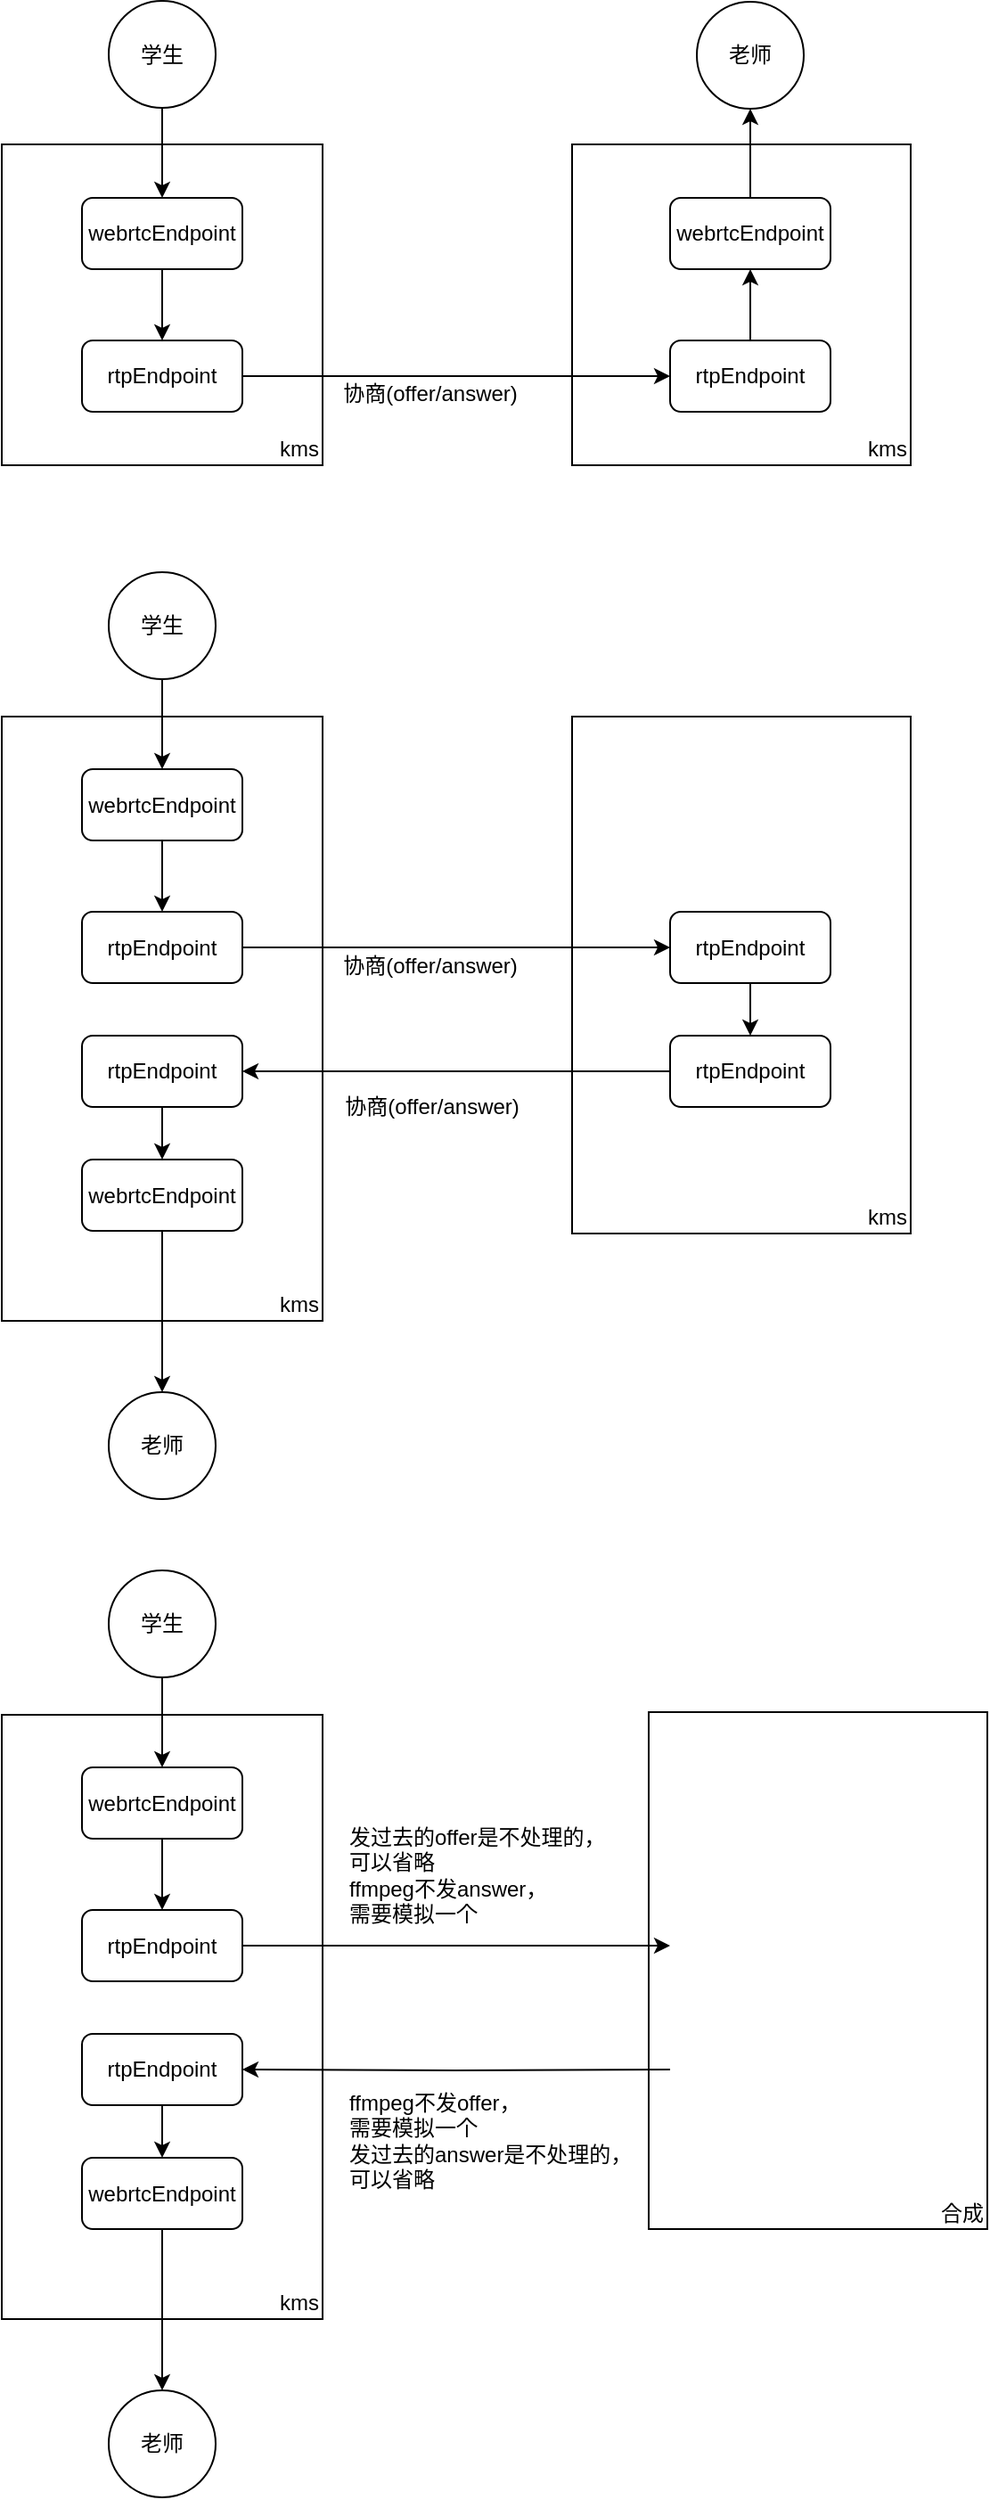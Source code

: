<mxfile pages="1" version="11.2.5" type="github"><diagram id="U4SHj_0k7V7KLQcCqOva" name="Page-1"><mxGraphModel dx="1137" dy="674" grid="1" gridSize="10" guides="1" tooltips="1" connect="1" arrows="1" fold="1" page="1" pageScale="1" pageWidth="827" pageHeight="1169" math="0" shadow="0"><root><mxCell id="0"/><mxCell id="1" parent="0"/><mxCell id="3msO3FgZaBANTKlcO5jD-1" value="kms" style="rounded=0;whiteSpace=wrap;html=1;fillColor=none;align=right;verticalAlign=bottom;" vertex="1" parent="1"><mxGeometry x="120" y="120" width="180" height="180" as="geometry"/></mxCell><mxCell id="3msO3FgZaBANTKlcO5jD-2" value="kms" style="rounded=0;whiteSpace=wrap;html=1;fillColor=none;align=right;verticalAlign=bottom;" vertex="1" parent="1"><mxGeometry x="440" y="120" width="190" height="180" as="geometry"/></mxCell><mxCell id="3msO3FgZaBANTKlcO5jD-8" style="edgeStyle=orthogonalEdgeStyle;rounded=0;orthogonalLoop=1;jettySize=auto;html=1;" edge="1" parent="1" source="3msO3FgZaBANTKlcO5jD-3" target="3msO3FgZaBANTKlcO5jD-5"><mxGeometry relative="1" as="geometry"/></mxCell><mxCell id="3msO3FgZaBANTKlcO5jD-3" value="学生" style="ellipse;whiteSpace=wrap;html=1;aspect=fixed;" vertex="1" parent="1"><mxGeometry x="180" y="39.5" width="60" height="60" as="geometry"/></mxCell><mxCell id="3msO3FgZaBANTKlcO5jD-4" value="老师" style="ellipse;whiteSpace=wrap;html=1;aspect=fixed;" vertex="1" parent="1"><mxGeometry x="510" y="40" width="60" height="60" as="geometry"/></mxCell><mxCell id="3msO3FgZaBANTKlcO5jD-14" style="edgeStyle=orthogonalEdgeStyle;rounded=0;orthogonalLoop=1;jettySize=auto;html=1;" edge="1" parent="1" source="3msO3FgZaBANTKlcO5jD-7" target="3msO3FgZaBANTKlcO5jD-4"><mxGeometry relative="1" as="geometry"/></mxCell><mxCell id="3msO3FgZaBANTKlcO5jD-7" value="&lt;span style=&quot;white-space: normal&quot;&gt;webrtcEndpoint&lt;/span&gt;" style="rounded=1;whiteSpace=wrap;html=1;fillColor=none;" vertex="1" parent="1"><mxGeometry x="495" y="150" width="90" height="40" as="geometry"/></mxCell><mxCell id="3msO3FgZaBANTKlcO5jD-12" style="edgeStyle=orthogonalEdgeStyle;rounded=0;orthogonalLoop=1;jettySize=auto;html=1;" edge="1" parent="1" source="3msO3FgZaBANTKlcO5jD-9" target="3msO3FgZaBANTKlcO5jD-10"><mxGeometry relative="1" as="geometry"><mxPoint x="440" y="360" as="targetPoint"/></mxGeometry></mxCell><mxCell id="3msO3FgZaBANTKlcO5jD-15" value="协商(offer/answer)" style="text;html=1;resizable=0;points=[];align=center;verticalAlign=middle;labelBackgroundColor=#ffffff;" vertex="1" connectable="0" parent="3msO3FgZaBANTKlcO5jD-12"><mxGeometry x="-0.17" y="-1" relative="1" as="geometry"><mxPoint x="5.5" y="9" as="offset"/></mxGeometry></mxCell><mxCell id="3msO3FgZaBANTKlcO5jD-9" value="rtpEndpoint" style="rounded=1;whiteSpace=wrap;html=1;fillColor=none;" vertex="1" parent="1"><mxGeometry x="165" y="230" width="90" height="40" as="geometry"/></mxCell><mxCell id="3msO3FgZaBANTKlcO5jD-13" style="edgeStyle=orthogonalEdgeStyle;rounded=0;orthogonalLoop=1;jettySize=auto;html=1;entryX=0.5;entryY=1;entryDx=0;entryDy=0;" edge="1" parent="1" source="3msO3FgZaBANTKlcO5jD-10" target="3msO3FgZaBANTKlcO5jD-7"><mxGeometry relative="1" as="geometry"/></mxCell><mxCell id="3msO3FgZaBANTKlcO5jD-10" value="&lt;span style=&quot;white-space: normal&quot;&gt;rtpEndpoint&lt;/span&gt;" style="rounded=1;whiteSpace=wrap;html=1;fillColor=none;" vertex="1" parent="1"><mxGeometry x="495" y="230" width="90" height="40" as="geometry"/></mxCell><mxCell id="3msO3FgZaBANTKlcO5jD-11" style="edgeStyle=orthogonalEdgeStyle;rounded=0;orthogonalLoop=1;jettySize=auto;html=1;" edge="1" parent="1" source="3msO3FgZaBANTKlcO5jD-5" target="3msO3FgZaBANTKlcO5jD-9"><mxGeometry relative="1" as="geometry"/></mxCell><mxCell id="3msO3FgZaBANTKlcO5jD-5" value="webrtcEndpoint" style="rounded=1;whiteSpace=wrap;html=1;fillColor=none;" vertex="1" parent="1"><mxGeometry x="165" y="150" width="90" height="40" as="geometry"/></mxCell><mxCell id="3msO3FgZaBANTKlcO5jD-16" value="kms" style="rounded=0;whiteSpace=wrap;html=1;fillColor=none;align=right;verticalAlign=bottom;" vertex="1" parent="1"><mxGeometry x="120" y="441" width="180" height="339" as="geometry"/></mxCell><mxCell id="3msO3FgZaBANTKlcO5jD-17" value="kms" style="rounded=0;whiteSpace=wrap;html=1;fillColor=none;align=right;verticalAlign=bottom;" vertex="1" parent="1"><mxGeometry x="440" y="441" width="190" height="290" as="geometry"/></mxCell><mxCell id="3msO3FgZaBANTKlcO5jD-18" style="edgeStyle=orthogonalEdgeStyle;rounded=0;orthogonalLoop=1;jettySize=auto;html=1;" edge="1" parent="1" source="3msO3FgZaBANTKlcO5jD-19" target="3msO3FgZaBANTKlcO5jD-29"><mxGeometry relative="1" as="geometry"/></mxCell><mxCell id="3msO3FgZaBANTKlcO5jD-19" value="学生" style="ellipse;whiteSpace=wrap;html=1;aspect=fixed;" vertex="1" parent="1"><mxGeometry x="180" y="360" width="60" height="60" as="geometry"/></mxCell><mxCell id="3msO3FgZaBANTKlcO5jD-23" style="edgeStyle=orthogonalEdgeStyle;rounded=0;orthogonalLoop=1;jettySize=auto;html=1;" edge="1" parent="1" source="3msO3FgZaBANTKlcO5jD-25" target="3msO3FgZaBANTKlcO5jD-27"><mxGeometry relative="1" as="geometry"><mxPoint x="440" y="680.5" as="targetPoint"/></mxGeometry></mxCell><mxCell id="3msO3FgZaBANTKlcO5jD-24" value="协商(offer/answer)" style="text;html=1;resizable=0;points=[];align=center;verticalAlign=middle;labelBackgroundColor=#ffffff;" vertex="1" connectable="0" parent="3msO3FgZaBANTKlcO5jD-23"><mxGeometry x="-0.17" y="-1" relative="1" as="geometry"><mxPoint x="5.5" y="9" as="offset"/></mxGeometry></mxCell><mxCell id="3msO3FgZaBANTKlcO5jD-25" value="rtpEndpoint" style="rounded=1;whiteSpace=wrap;html=1;fillColor=none;" vertex="1" parent="1"><mxGeometry x="165" y="550.5" width="90" height="40" as="geometry"/></mxCell><mxCell id="3msO3FgZaBANTKlcO5jD-31" style="edgeStyle=orthogonalEdgeStyle;rounded=0;orthogonalLoop=1;jettySize=auto;html=1;" edge="1" parent="1" source="3msO3FgZaBANTKlcO5jD-27" target="3msO3FgZaBANTKlcO5jD-30"><mxGeometry relative="1" as="geometry"/></mxCell><mxCell id="3msO3FgZaBANTKlcO5jD-27" value="&lt;span style=&quot;white-space: normal&quot;&gt;rtpEndpoint&lt;/span&gt;" style="rounded=1;whiteSpace=wrap;html=1;fillColor=none;" vertex="1" parent="1"><mxGeometry x="495" y="550.5" width="90" height="40" as="geometry"/></mxCell><mxCell id="3msO3FgZaBANTKlcO5jD-28" style="edgeStyle=orthogonalEdgeStyle;rounded=0;orthogonalLoop=1;jettySize=auto;html=1;" edge="1" parent="1" source="3msO3FgZaBANTKlcO5jD-29" target="3msO3FgZaBANTKlcO5jD-25"><mxGeometry relative="1" as="geometry"/></mxCell><mxCell id="3msO3FgZaBANTKlcO5jD-29" value="webrtcEndpoint" style="rounded=1;whiteSpace=wrap;html=1;fillColor=none;" vertex="1" parent="1"><mxGeometry x="165" y="470.5" width="90" height="40" as="geometry"/></mxCell><mxCell id="3msO3FgZaBANTKlcO5jD-33" style="edgeStyle=orthogonalEdgeStyle;rounded=0;orthogonalLoop=1;jettySize=auto;html=1;" edge="1" parent="1" source="3msO3FgZaBANTKlcO5jD-30" target="3msO3FgZaBANTKlcO5jD-32"><mxGeometry relative="1" as="geometry"/></mxCell><mxCell id="3msO3FgZaBANTKlcO5jD-38" value="协商(offer/answer)" style="text;html=1;resizable=0;points=[];align=center;verticalAlign=middle;labelBackgroundColor=#ffffff;" vertex="1" connectable="0" parent="3msO3FgZaBANTKlcO5jD-33"><mxGeometry x="0.147" y="-2" relative="1" as="geometry"><mxPoint x="3" y="22" as="offset"/></mxGeometry></mxCell><mxCell id="3msO3FgZaBANTKlcO5jD-30" value="&lt;span style=&quot;white-space: normal&quot;&gt;rtpEndpoint&lt;/span&gt;" style="rounded=1;whiteSpace=wrap;html=1;fillColor=none;" vertex="1" parent="1"><mxGeometry x="495" y="620" width="90" height="40" as="geometry"/></mxCell><mxCell id="3msO3FgZaBANTKlcO5jD-35" style="edgeStyle=orthogonalEdgeStyle;rounded=0;orthogonalLoop=1;jettySize=auto;html=1;" edge="1" parent="1" source="3msO3FgZaBANTKlcO5jD-32" target="3msO3FgZaBANTKlcO5jD-34"><mxGeometry relative="1" as="geometry"/></mxCell><mxCell id="3msO3FgZaBANTKlcO5jD-32" value="&lt;span style=&quot;white-space: normal&quot;&gt;rtpEndpoint&lt;/span&gt;" style="rounded=1;whiteSpace=wrap;html=1;fillColor=none;" vertex="1" parent="1"><mxGeometry x="165" y="620" width="90" height="40" as="geometry"/></mxCell><mxCell id="3msO3FgZaBANTKlcO5jD-37" style="edgeStyle=orthogonalEdgeStyle;rounded=0;orthogonalLoop=1;jettySize=auto;html=1;" edge="1" parent="1" source="3msO3FgZaBANTKlcO5jD-34" target="3msO3FgZaBANTKlcO5jD-36"><mxGeometry relative="1" as="geometry"/></mxCell><mxCell id="3msO3FgZaBANTKlcO5jD-34" value="webrtcEndpoint" style="rounded=1;whiteSpace=wrap;html=1;fillColor=none;" vertex="1" parent="1"><mxGeometry x="165" y="689.5" width="90" height="40" as="geometry"/></mxCell><mxCell id="3msO3FgZaBANTKlcO5jD-36" value="老师" style="ellipse;whiteSpace=wrap;html=1;aspect=fixed;" vertex="1" parent="1"><mxGeometry x="180" y="820" width="60" height="60" as="geometry"/></mxCell><mxCell id="3msO3FgZaBANTKlcO5jD-39" value="kms" style="rounded=0;whiteSpace=wrap;html=1;fillColor=none;align=right;verticalAlign=bottom;" vertex="1" parent="1"><mxGeometry x="120" y="1001" width="180" height="339" as="geometry"/></mxCell><mxCell id="3msO3FgZaBANTKlcO5jD-40" value="合成" style="rounded=0;whiteSpace=wrap;html=1;fillColor=none;align=right;verticalAlign=bottom;" vertex="1" parent="1"><mxGeometry x="483" y="999.5" width="190" height="290" as="geometry"/></mxCell><mxCell id="3msO3FgZaBANTKlcO5jD-41" style="edgeStyle=orthogonalEdgeStyle;rounded=0;orthogonalLoop=1;jettySize=auto;html=1;" edge="1" parent="1" source="3msO3FgZaBANTKlcO5jD-42" target="3msO3FgZaBANTKlcO5jD-49"><mxGeometry relative="1" as="geometry"/></mxCell><mxCell id="3msO3FgZaBANTKlcO5jD-42" value="学生" style="ellipse;whiteSpace=wrap;html=1;aspect=fixed;" vertex="1" parent="1"><mxGeometry x="180" y="920" width="60" height="60" as="geometry"/></mxCell><mxCell id="3msO3FgZaBANTKlcO5jD-43" style="edgeStyle=orthogonalEdgeStyle;rounded=0;orthogonalLoop=1;jettySize=auto;html=1;" edge="1" parent="1" source="3msO3FgZaBANTKlcO5jD-45"><mxGeometry relative="1" as="geometry"><mxPoint x="495" y="1130.5" as="targetPoint"/></mxGeometry></mxCell><mxCell id="3msO3FgZaBANTKlcO5jD-44" value="发过去的offer是不处理的，&lt;br&gt;可以省略&lt;br&gt;ffmpeg不发answer，&lt;br&gt;需要模拟一个" style="text;html=1;resizable=0;points=[];align=left;verticalAlign=middle;labelBackgroundColor=#ffffff;" vertex="1" connectable="0" parent="3msO3FgZaBANTKlcO5jD-43"><mxGeometry x="-0.17" y="-1" relative="1" as="geometry"><mxPoint x="-42" y="-41" as="offset"/></mxGeometry></mxCell><mxCell id="3msO3FgZaBANTKlcO5jD-45" value="rtpEndpoint" style="rounded=1;whiteSpace=wrap;html=1;fillColor=none;" vertex="1" parent="1"><mxGeometry x="165" y="1110.5" width="90" height="40" as="geometry"/></mxCell><mxCell id="3msO3FgZaBANTKlcO5jD-48" style="edgeStyle=orthogonalEdgeStyle;rounded=0;orthogonalLoop=1;jettySize=auto;html=1;" edge="1" parent="1" source="3msO3FgZaBANTKlcO5jD-49" target="3msO3FgZaBANTKlcO5jD-45"><mxGeometry relative="1" as="geometry"/></mxCell><mxCell id="3msO3FgZaBANTKlcO5jD-49" value="webrtcEndpoint" style="rounded=1;whiteSpace=wrap;html=1;fillColor=none;" vertex="1" parent="1"><mxGeometry x="165" y="1030.5" width="90" height="40" as="geometry"/></mxCell><mxCell id="3msO3FgZaBANTKlcO5jD-50" style="edgeStyle=orthogonalEdgeStyle;rounded=0;orthogonalLoop=1;jettySize=auto;html=1;" edge="1" parent="1" target="3msO3FgZaBANTKlcO5jD-54"><mxGeometry relative="1" as="geometry"><mxPoint x="495" y="1200" as="sourcePoint"/></mxGeometry></mxCell><mxCell id="3msO3FgZaBANTKlcO5jD-51" value="ffmpeg不发offer，&lt;br&gt;需要模拟一个&lt;br&gt;发过去的answer是不处理的，&lt;br&gt;可以省略" style="text;html=1;resizable=0;points=[];align=left;verticalAlign=middle;labelBackgroundColor=#ffffff;" vertex="1" connectable="0" parent="3msO3FgZaBANTKlcO5jD-50"><mxGeometry x="0.147" y="-2" relative="1" as="geometry"><mxPoint x="-44.5" y="42" as="offset"/></mxGeometry></mxCell><mxCell id="3msO3FgZaBANTKlcO5jD-53" style="edgeStyle=orthogonalEdgeStyle;rounded=0;orthogonalLoop=1;jettySize=auto;html=1;" edge="1" parent="1" source="3msO3FgZaBANTKlcO5jD-54" target="3msO3FgZaBANTKlcO5jD-56"><mxGeometry relative="1" as="geometry"/></mxCell><mxCell id="3msO3FgZaBANTKlcO5jD-54" value="&lt;span style=&quot;white-space: normal&quot;&gt;rtpEndpoint&lt;/span&gt;" style="rounded=1;whiteSpace=wrap;html=1;fillColor=none;" vertex="1" parent="1"><mxGeometry x="165" y="1180" width="90" height="40" as="geometry"/></mxCell><mxCell id="3msO3FgZaBANTKlcO5jD-55" style="edgeStyle=orthogonalEdgeStyle;rounded=0;orthogonalLoop=1;jettySize=auto;html=1;" edge="1" parent="1" source="3msO3FgZaBANTKlcO5jD-56" target="3msO3FgZaBANTKlcO5jD-57"><mxGeometry relative="1" as="geometry"/></mxCell><mxCell id="3msO3FgZaBANTKlcO5jD-56" value="webrtcEndpoint" style="rounded=1;whiteSpace=wrap;html=1;fillColor=none;" vertex="1" parent="1"><mxGeometry x="165" y="1249.5" width="90" height="40" as="geometry"/></mxCell><mxCell id="3msO3FgZaBANTKlcO5jD-57" value="老师" style="ellipse;whiteSpace=wrap;html=1;aspect=fixed;" vertex="1" parent="1"><mxGeometry x="180" y="1380" width="60" height="60" as="geometry"/></mxCell></root></mxGraphModel></diagram></mxfile>